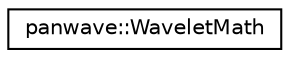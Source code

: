digraph "Graphical Class Hierarchy"
{
  edge [fontname="Helvetica",fontsize="10",labelfontname="Helvetica",labelfontsize="10"];
  node [fontname="Helvetica",fontsize="10",shape=record];
  rankdir="LR";
  Node0 [label="panwave::WaveletMath",height=0.2,width=0.4,color="black", fillcolor="white", style="filled",URL="$classpanwave_1_1WaveletMath.html"];
}
